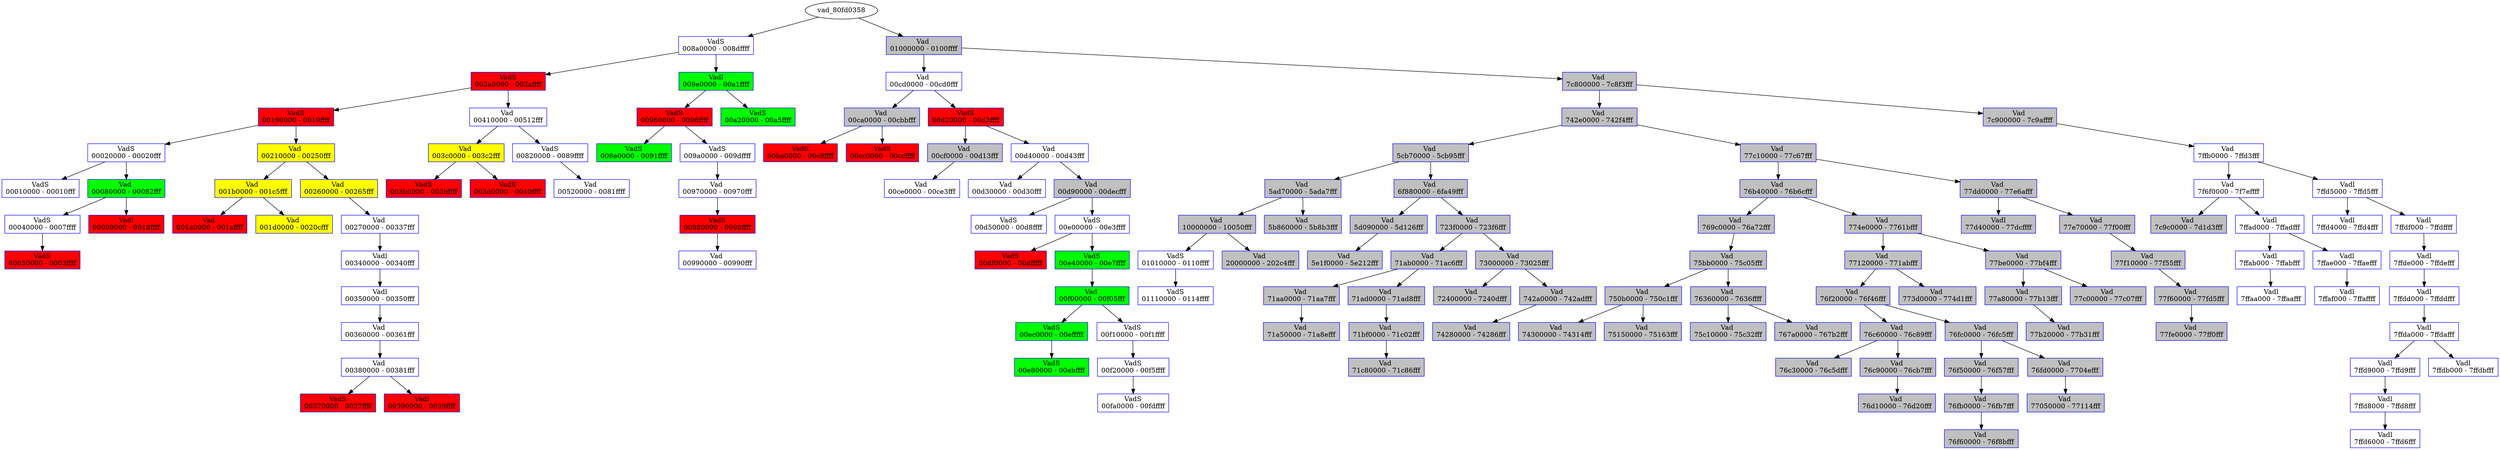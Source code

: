 /* Pid:   1432 */
digraph processtree {
graph [rankdir = "TB"];
vad_80fd0358 -> vad_80f53a58
vad_80f53a58 [label = "{ VadS\n008a0000 - 008dffff }"shape = "record" color = "blue" style = "filled" fillcolor = "white"];
vad_80f53a58 -> vad_ff283220
vad_ff283220 [label = "{ VadS\n003a0000 - 003affff }"shape = "record" color = "blue" style = "filled" fillcolor = "red"];
vad_ff283220 -> vad_ff22a220
vad_ff22a220 [label = "{ VadS\n00190000 - 0019ffff }"shape = "record" color = "blue" style = "filled" fillcolor = "red"];
vad_ff22a220 -> vad_80fec0a8
vad_80fec0a8 [label = "{ VadS\n00020000 - 00020fff }"shape = "record" color = "blue" style = "filled" fillcolor = "white"];
vad_80fec0a8 -> vad_ff3c5728
vad_ff3c5728 [label = "{ VadS\n00010000 - 00010fff }"shape = "record" color = "blue" style = "filled" fillcolor = "white"];
vad_80fec0a8 -> vad_ff22c418
vad_ff22c418 [label = "{ Vad \n00080000 - 00082fff }"shape = "record" color = "blue" style = "filled" fillcolor = "green"];
vad_ff22c418 -> vad_ff1d3600
vad_ff1d3600 [label = "{ VadS\n00040000 - 0007ffff }"shape = "record" color = "blue" style = "filled" fillcolor = "white"];
vad_ff1d3600 -> vad_ff27c1a8
vad_ff27c1a8 [label = "{ VadS\n00030000 - 0003ffff }"shape = "record" color = "blue" style = "filled" fillcolor = "red"];
vad_ff22c418 -> vad_ff2013b8
vad_ff2013b8 [label = "{ Vadl\n00090000 - 0018ffff }"shape = "record" color = "blue" style = "filled" fillcolor = "red"];
vad_ff22a220 -> vad_ff1e7300
vad_ff1e7300 [label = "{ Vad \n00210000 - 00250fff }"shape = "record" color = "blue" style = "filled" fillcolor = "yellow"];
vad_ff1e7300 -> vad_ff1e7360
vad_ff1e7360 [label = "{ Vad \n001b0000 - 001c5fff }"shape = "record" color = "blue" style = "filled" fillcolor = "yellow"];
vad_ff1e7360 -> vad_ff1e7be0
vad_ff1e7be0 [label = "{ Vad \n001a0000 - 001affff }"shape = "record" color = "blue" style = "filled" fillcolor = "red"];
vad_ff1e7360 -> vad_ff1e7330
vad_ff1e7330 [label = "{ Vad \n001d0000 - 0020cfff }"shape = "record" color = "blue" style = "filled" fillcolor = "yellow"];
vad_ff1e7300 -> vad_ff1e72d0
vad_ff1e72d0 [label = "{ Vad \n00260000 - 00265fff }"shape = "record" color = "blue" style = "filled" fillcolor = "yellow"];
vad_ff1e72d0 -> vad_ff20dc58
vad_ff20dc58 [label = "{ Vad \n00270000 - 00337fff }"shape = "record" color = "blue" style = "filled" fillcolor = "white"];
vad_ff20dc58 -> vad_ff20da70
vad_ff20da70 [label = "{ Vadl\n00340000 - 00340fff }"shape = "record" color = "blue" style = "filled" fillcolor = "white"];
vad_ff20da70 -> vad_ff20d9f0
vad_ff20d9f0 [label = "{ Vadl\n00350000 - 00350fff }"shape = "record" color = "blue" style = "filled" fillcolor = "white"];
vad_ff20d9f0 -> vad_ff22ec70
vad_ff22ec70 [label = "{ Vad \n00360000 - 00361fff }"shape = "record" color = "blue" style = "filled" fillcolor = "white"];
vad_ff22ec70 -> vad_ff22ebe0
vad_ff22ebe0 [label = "{ Vad \n00380000 - 00381fff }"shape = "record" color = "blue" style = "filled" fillcolor = "white"];
vad_ff22ebe0 -> vad_ff378228
vad_ff378228 [label = "{ VadS\n00370000 - 0037ffff }"shape = "record" color = "blue" style = "filled" fillcolor = "red"];
vad_ff22ebe0 -> vad_ff121c38
vad_ff121c38 [label = "{ Vadl\n00390000 - 0039ffff }"shape = "record" color = "blue" style = "filled" fillcolor = "red"];
vad_ff283220 -> vad_ff20dc28
vad_ff20dc28 [label = "{ Vad \n00410000 - 00512fff }"shape = "record" color = "blue" style = "filled" fillcolor = "white"];
vad_ff20dc28 -> vad_ff20dab0
vad_ff20dab0 [label = "{ Vad \n003c0000 - 003c2fff }"shape = "record" color = "blue" style = "filled" fillcolor = "yellow"];
vad_ff20dab0 -> vad_ff27b220
vad_ff27b220 [label = "{ VadS\n003b0000 - 003bffff }"shape = "record" color = "blue" style = "filled" fillcolor = "red"];
vad_ff20dab0 -> vad_ff1fb530
vad_ff1fb530 [label = "{ VadS\n003d0000 - 0040ffff }"shape = "record" color = "blue" style = "filled" fillcolor = "red"];
vad_ff20dc28 -> vad_ff1fb958
vad_ff1fb958 [label = "{ VadS\n00820000 - 0089ffff }"shape = "record" color = "blue" style = "filled" fillcolor = "white"];
vad_ff1fb958 -> vad_ff20d9a8
vad_ff20d9a8 [label = "{ Vad \n00520000 - 0081ffff }"shape = "record" color = "blue" style = "filled" fillcolor = "white"];
vad_80f53a58 -> vad_ff1ea730
vad_ff1ea730 [label = "{ Vadl\n009e0000 - 00a1ffff }"shape = "record" color = "blue" style = "filled" fillcolor = "green"];
vad_ff1ea730 -> vad_ff28e850
vad_ff28e850 [label = "{ VadS\n00960000 - 0096ffff }"shape = "record" color = "blue" style = "filled" fillcolor = "red"];
vad_ff28e850 -> vad_81001b98
vad_81001b98 [label = "{ VadS\n008e0000 - 0091ffff }"shape = "record" color = "blue" style = "filled" fillcolor = "green"];
vad_ff28e850 -> vad_80f02140
vad_80f02140 [label = "{ VadS\n009a0000 - 009dffff }"shape = "record" color = "blue" style = "filled" fillcolor = "white"];
vad_80f02140 -> vad_ff228150
vad_ff228150 [label = "{ Vad \n00970000 - 00970fff }"shape = "record" color = "blue" style = "filled" fillcolor = "white"];
vad_ff228150 -> vad_ff20dbd8
vad_ff20dbd8 [label = "{ VadS\n00980000 - 0098ffff }"shape = "record" color = "blue" style = "filled" fillcolor = "red"];
vad_ff20dbd8 -> vad_ff1f6570
vad_ff1f6570 [label = "{ Vad \n00990000 - 00990fff }"shape = "record" color = "blue" style = "filled" fillcolor = "white"];
vad_ff1ea730 -> vad_ff225f88
vad_ff225f88 [label = "{ VadS\n00a20000 - 00a5ffff }"shape = "record" color = "blue" style = "filled" fillcolor = "green"];
vad_80fd0358 -> vad_ff22c4a8
vad_ff22c4a8 [label = "{ Vad \n01000000 - 0100ffff }"shape = "record" color = "blue" style = "filled" fillcolor = "gray"];
vad_ff22c4a8 -> vad_ff3c5530
vad_ff3c5530 [label = "{ Vad \n00cd0000 - 00cd0fff }"shape = "record" color = "blue" style = "filled" fillcolor = "white"];
vad_ff3c5530 -> vad_ff3c5560
vad_ff3c5560 [label = "{ Vad \n00ca0000 - 00cbbfff }"shape = "record" color = "blue" style = "filled" fillcolor = "gray"];
vad_ff3c5560 -> vad_ff28dea8
vad_ff28dea8 [label = "{ VadS\n00ba0000 - 00c9ffff }"shape = "record" color = "blue" style = "filled" fillcolor = "red"];
vad_ff3c5560 -> vad_ff3911d8
vad_ff3911d8 [label = "{ VadS\n00cc0000 - 00ccffff }"shape = "record" color = "blue" style = "filled" fillcolor = "red"];
vad_ff3c5530 -> vad_ff25a310
vad_ff25a310 [label = "{ VadS\n00d20000 - 00d2ffff }"shape = "record" color = "blue" style = "filled" fillcolor = "red"];
vad_ff25a310 -> vad_ff398378
vad_ff398378 [label = "{ Vad \n00cf0000 - 00d13fff }"shape = "record" color = "blue" style = "filled" fillcolor = "gray"];
vad_ff398378 -> vad_ff3c5500
vad_ff3c5500 [label = "{ Vad \n00ce0000 - 00ce3fff }"shape = "record" color = "blue" style = "filled" fillcolor = "white"];
vad_ff25a310 -> vad_ff3982b8
vad_ff3982b8 [label = "{ Vad \n00d40000 - 00d43fff }"shape = "record" color = "blue" style = "filled" fillcolor = "white"];
vad_ff3982b8 -> vad_ff3982e8
vad_ff3982e8 [label = "{ Vad \n00d30000 - 00d30fff }"shape = "record" color = "blue" style = "filled" fillcolor = "white"];
vad_ff3982b8 -> vad_ff3970b0
vad_ff3970b0 [label = "{ Vad \n00d90000 - 00decfff }"shape = "record" color = "blue" style = "filled" fillcolor = "gray"];
vad_ff3970b0 -> vad_80fadea0
vad_80fadea0 [label = "{ VadS\n00d50000 - 00d8ffff }"shape = "record" color = "blue" style = "filled" fillcolor = "white"];
vad_ff3970b0 -> vad_ff29d168
vad_ff29d168 [label = "{ VadS\n00e00000 - 00e3ffff }"shape = "record" color = "blue" style = "filled" fillcolor = "white"];
vad_ff29d168 -> vad_ff3c6bb8
vad_ff3c6bb8 [label = "{ VadS\n00df0000 - 00dfffff }"shape = "record" color = "blue" style = "filled" fillcolor = "red"];
vad_ff29d168 -> vad_ff2a4400
vad_ff2a4400 [label = "{ VadS\n00e40000 - 00e7ffff }"shape = "record" color = "blue" style = "filled" fillcolor = "green"];
vad_ff2a4400 -> vad_80f7a540
vad_80f7a540 [label = "{ Vad \n00f00000 - 00f05fff }"shape = "record" color = "blue" style = "filled" fillcolor = "green"];
vad_80f7a540 -> vad_810013b0
vad_810013b0 [label = "{ VadS\n00ec0000 - 00efffff }"shape = "record" color = "blue" style = "filled" fillcolor = "green"];
vad_810013b0 -> vad_80f5faf8
vad_80f5faf8 [label = "{ VadS\n00e80000 - 00ebffff }"shape = "record" color = "blue" style = "filled" fillcolor = "green"];
vad_80f7a540 -> vad_ff288298
vad_ff288298 [label = "{ VadS\n00f10000 - 00f1ffff }"shape = "record" color = "blue" style = "filled" fillcolor = "white"];
vad_ff288298 -> vad_ff14e480
vad_ff14e480 [label = "{ VadS\n00f20000 - 00f5ffff }"shape = "record" color = "blue" style = "filled" fillcolor = "white"];
vad_ff14e480 -> vad_80f088a8
vad_80f088a8 [label = "{ VadS\n00fa0000 - 00fdffff }"shape = "record" color = "blue" style = "filled" fillcolor = "white"];
vad_ff22c4a8 -> vad_ff1d7a60
vad_ff1d7a60 [label = "{ Vad \n7c800000 - 7c8f3fff }"shape = "record" color = "blue" style = "filled" fillcolor = "gray"];
vad_ff1d7a60 -> vad_80f0bfb0
vad_80f0bfb0 [label = "{ Vad \n742e0000 - 742f4fff }"shape = "record" color = "blue" style = "filled" fillcolor = "gray"];
vad_80f0bfb0 -> vad_ff20dda8
vad_ff20dda8 [label = "{ Vad \n5cb70000 - 5cb95fff }"shape = "record" color = "blue" style = "filled" fillcolor = "gray"];
vad_ff20dda8 -> vad_ff20dae0
vad_ff20dae0 [label = "{ Vad \n5ad70000 - 5ada7fff }"shape = "record" color = "blue" style = "filled" fillcolor = "gray"];
vad_ff20dae0 -> vad_ff243fd8
vad_ff243fd8 [label = "{ Vad \n10000000 - 10050fff }"shape = "record" color = "blue" style = "filled" fillcolor = "gray"];
vad_ff243fd8 -> vad_ff3b5128
vad_ff3b5128 [label = "{ VadS\n01010000 - 0110ffff }"shape = "record" color = "blue" style = "filled" fillcolor = "white"];
vad_ff3b5128 -> vad_80f4e940
vad_80f4e940 [label = "{ VadS\n01110000 - 0114ffff }"shape = "record" color = "blue" style = "filled" fillcolor = "white"];
vad_ff243fd8 -> vad_ff158dc8
vad_ff158dc8 [label = "{ Vad \n20000000 - 202c4fff }"shape = "record" color = "blue" style = "filled" fillcolor = "gray"];
vad_ff20dae0 -> vad_80fcf278
vad_80fcf278 [label = "{ Vad \n5b860000 - 5b8b3fff }"shape = "record" color = "blue" style = "filled" fillcolor = "gray"];
vad_ff20dda8 -> vad_ff20dd48
vad_ff20dd48 [label = "{ Vad \n6f880000 - 6fa49fff }"shape = "record" color = "blue" style = "filled" fillcolor = "gray"];
vad_ff20dd48 -> vad_ff20d880
vad_ff20d880 [label = "{ Vad \n5d090000 - 5d126fff }"shape = "record" color = "blue" style = "filled" fillcolor = "gray"];
vad_ff20d880 -> vad_ff27c148
vad_ff27c148 [label = "{ Vad \n5e1f0000 - 5e212fff }"shape = "record" color = "blue" style = "filled" fillcolor = "gray"];
vad_ff20dd48 -> vad_ff3902a0
vad_ff3902a0 [label = "{ Vad \n723f0000 - 723f6fff }"shape = "record" color = "blue" style = "filled" fillcolor = "gray"];
vad_ff3902a0 -> vad_80f64260
vad_80f64260 [label = "{ Vad \n71ab0000 - 71ac6fff }"shape = "record" color = "blue" style = "filled" fillcolor = "gray"];
vad_80f64260 -> vad_ff3840a8
vad_ff3840a8 [label = "{ Vad \n71aa0000 - 71aa7fff }"shape = "record" color = "blue" style = "filled" fillcolor = "gray"];
vad_ff3840a8 -> vad_ff223338
vad_ff223338 [label = "{ Vad \n71a50000 - 71a8efff }"shape = "record" color = "blue" style = "filled" fillcolor = "gray"];
vad_80f64260 -> vad_ff2882e8
vad_ff2882e8 [label = "{ Vad \n71ad0000 - 71ad8fff }"shape = "record" color = "blue" style = "filled" fillcolor = "gray"];
vad_ff2882e8 -> vad_ff14e4d0
vad_ff14e4d0 [label = "{ Vad \n71bf0000 - 71c02fff }"shape = "record" color = "blue" style = "filled" fillcolor = "gray"];
vad_ff14e4d0 -> vad_80f646c0
vad_80f646c0 [label = "{ Vad \n71c80000 - 71c86fff }"shape = "record" color = "blue" style = "filled" fillcolor = "gray"];
vad_ff3902a0 -> vad_80fcf2a8
vad_80fcf2a8 [label = "{ Vad \n73000000 - 73025fff }"shape = "record" color = "blue" style = "filled" fillcolor = "gray"];
vad_80fcf2a8 -> vad_80f755d8
vad_80f755d8 [label = "{ Vad \n72400000 - 7240dfff }"shape = "record" color = "blue" style = "filled" fillcolor = "gray"];
vad_80fcf2a8 -> vad_ff263128
vad_ff263128 [label = "{ Vad \n742a0000 - 742adfff }"shape = "record" color = "blue" style = "filled" fillcolor = "gray"];
vad_ff263128 -> vad_ff2a42b0
vad_ff2a42b0 [label = "{ Vad \n74280000 - 74286fff }"shape = "record" color = "blue" style = "filled" fillcolor = "gray"];
vad_80f0bfb0 -> vad_ff1e72a0
vad_ff1e72a0 [label = "{ Vad \n77c10000 - 77c67fff }"shape = "record" color = "blue" style = "filled" fillcolor = "gray"];
vad_ff1e72a0 -> vad_ff20dd18
vad_ff20dd18 [label = "{ Vad \n76b40000 - 76b6cfff }"shape = "record" color = "blue" style = "filled" fillcolor = "gray"];
vad_ff20dd18 -> vad_ff20db10
vad_ff20db10 [label = "{ Vad \n769c0000 - 76a72fff }"shape = "record" color = "blue" style = "filled" fillcolor = "gray"];
vad_ff20db10 -> vad_ff134548
vad_ff134548 [label = "{ Vad \n75bb0000 - 75c05fff }"shape = "record" color = "blue" style = "filled" fillcolor = "gray"];
vad_ff134548 -> vad_ff223368
vad_ff223368 [label = "{ Vad \n750b0000 - 750c1fff }"shape = "record" color = "blue" style = "filled" fillcolor = "gray"];
vad_ff223368 -> vad_ff128f18
vad_ff128f18 [label = "{ Vad \n74300000 - 74314fff }"shape = "record" color = "blue" style = "filled" fillcolor = "gray"];
vad_ff223368 -> vad_80f6ecb0
vad_80f6ecb0 [label = "{ Vad \n75150000 - 75163fff }"shape = "record" color = "blue" style = "filled" fillcolor = "gray"];
vad_ff134548 -> vad_ff398318
vad_ff398318 [label = "{ Vad \n76360000 - 7636ffff }"shape = "record" color = "blue" style = "filled" fillcolor = "gray"];
vad_ff398318 -> vad_ff3b8798
vad_ff3b8798 [label = "{ Vad \n75c10000 - 75c32fff }"shape = "record" color = "blue" style = "filled" fillcolor = "gray"];
vad_ff398318 -> vad_ff38beb0
vad_ff38beb0 [label = "{ Vad \n767a0000 - 767b2fff }"shape = "record" color = "blue" style = "filled" fillcolor = "gray"];
vad_ff20dd18 -> vad_ff20dce8
vad_ff20dce8 [label = "{ Vad \n774e0000 - 7761bfff }"shape = "record" color = "blue" style = "filled" fillcolor = "gray"];
vad_ff20dce8 -> vad_ff20dcb8
vad_ff20dcb8 [label = "{ Vad \n77120000 - 771abfff }"shape = "record" color = "blue" style = "filled" fillcolor = "gray"];
vad_ff20dcb8 -> vad_ff38ede0
vad_ff38ede0 [label = "{ Vad \n76f20000 - 76f46fff }"shape = "record" color = "blue" style = "filled" fillcolor = "gray"];
vad_ff38ede0 -> vad_ff25a1c0
vad_ff25a1c0 [label = "{ Vad \n76c60000 - 76c89fff }"shape = "record" color = "blue" style = "filled" fillcolor = "gray"];
vad_ff25a1c0 -> vad_ff38ee40
vad_ff38ee40 [label = "{ Vad \n76c30000 - 76c5dfff }"shape = "record" color = "blue" style = "filled" fillcolor = "gray"];
vad_ff25a1c0 -> vad_80fd0380
vad_80fd0380 [label = "{ Vad \n76c90000 - 76cb7fff }"shape = "record" color = "blue" style = "filled" fillcolor = "gray"];
vad_80fd0380 -> vad_ff2882b8
vad_ff2882b8 [label = "{ Vad \n76d10000 - 76d20fff }"shape = "record" color = "blue" style = "filled" fillcolor = "gray"];
vad_ff38ede0 -> vad_ff26be68
vad_ff26be68 [label = "{ Vad \n76fc0000 - 76fc5fff }"shape = "record" color = "blue" style = "filled" fillcolor = "gray"];
vad_ff26be68 -> vad_ff398348
vad_ff398348 [label = "{ Vad \n76f50000 - 76f57fff }"shape = "record" color = "blue" style = "filled" fillcolor = "gray"];
vad_ff398348 -> vad_ff149480
vad_ff149480 [label = "{ Vad \n76fb0000 - 76fb7fff }"shape = "record" color = "blue" style = "filled" fillcolor = "gray"];
vad_ff149480 -> vad_ff22f008
vad_ff22f008 [label = "{ Vad \n76f60000 - 76f8bfff }"shape = "record" color = "blue" style = "filled" fillcolor = "gray"];
vad_ff26be68 -> vad_ff38be80
vad_ff38be80 [label = "{ Vad \n76fd0000 - 7704efff }"shape = "record" color = "blue" style = "filled" fillcolor = "gray"];
vad_ff38be80 -> vad_ff399e40
vad_ff399e40 [label = "{ Vad \n77050000 - 77114fff }"shape = "record" color = "blue" style = "filled" fillcolor = "gray"];
vad_ff20dcb8 -> vad_ff22ec40
vad_ff22ec40 [label = "{ Vad \n773d0000 - 774d1fff }"shape = "record" color = "blue" style = "filled" fillcolor = "gray"];
vad_ff20dce8 -> vad_ff20dc88
vad_ff20dc88 [label = "{ Vad \n77be0000 - 77bf4fff }"shape = "record" color = "blue" style = "filled" fillcolor = "gray"];
vad_ff20dc88 -> vad_ff234158
vad_ff234158 [label = "{ Vad \n77a80000 - 77b13fff }"shape = "record" color = "blue" style = "filled" fillcolor = "gray"];
vad_ff234158 -> vad_80fd03b0
vad_80fd03b0 [label = "{ Vad \n77b20000 - 77b31fff }"shape = "record" color = "blue" style = "filled" fillcolor = "gray"];
vad_ff20dc88 -> vad_ff20dba0
vad_ff20dba0 [label = "{ Vad \n77c00000 - 77c07fff }"shape = "record" color = "blue" style = "filled" fillcolor = "gray"];
vad_ff1e72a0 -> vad_ff20de68
vad_ff20de68 [label = "{ Vad \n77dd0000 - 77e6afff }"shape = "record" color = "blue" style = "filled" fillcolor = "gray"];
vad_ff20de68 -> vad_ff20da30
vad_ff20da30 [label = "{ Vadl\n77d40000 - 77dcffff }"shape = "record" color = "blue" style = "filled" fillcolor = "gray"];
vad_ff20de68 -> vad_ff20de38
vad_ff20de38 [label = "{ Vad \n77e70000 - 77f00fff }"shape = "record" color = "blue" style = "filled" fillcolor = "gray"];
vad_ff20de38 -> vad_ff20de08
vad_ff20de08 [label = "{ Vad \n77f10000 - 77f55fff }"shape = "record" color = "blue" style = "filled" fillcolor = "gray"];
vad_ff20de08 -> vad_ff20db40
vad_ff20db40 [label = "{ Vad \n77f60000 - 77fd5fff }"shape = "record" color = "blue" style = "filled" fillcolor = "gray"];
vad_ff20db40 -> vad_ff14a978
vad_ff14a978 [label = "{ Vad \n77fe0000 - 77ff0fff }"shape = "record" color = "blue" style = "filled" fillcolor = "gray"];
vad_ff1d7a60 -> vad_ff22c478
vad_ff22c478 [label = "{ Vad \n7c900000 - 7c9affff }"shape = "record" color = "blue" style = "filled" fillcolor = "gray"];
vad_ff22c478 -> vad_ff22c448
vad_ff22c448 [label = "{ Vad \n7ffb0000 - 7ffd3fff }"shape = "record" color = "blue" style = "filled" fillcolor = "white"];
vad_ff22c448 -> vad_ff20df80
vad_ff20df80 [label = "{ Vad \n7f6f0000 - 7f7effff }"shape = "record" color = "blue" style = "filled" fillcolor = "white"];
vad_ff20df80 -> vad_ff20db70
vad_ff20db70 [label = "{ Vad \n7c9c0000 - 7d1d3fff }"shape = "record" color = "blue" style = "filled" fillcolor = "gray"];
vad_ff20df80 -> vad_ff221008
vad_ff221008 [label = "{ Vadl\n7ffad000 - 7ffadfff }"shape = "record" color = "blue" style = "filled" fillcolor = "white"];
vad_ff221008 -> vad_ff2a40f8
vad_ff2a40f8 [label = "{ Vadl\n7ffab000 - 7ffabfff }"shape = "record" color = "blue" style = "filled" fillcolor = "white"];
vad_ff2a40f8 -> vad_80f73148
vad_80f73148 [label = "{ Vadl\n7ffaa000 - 7ffaafff }"shape = "record" color = "blue" style = "filled" fillcolor = "white"];
vad_ff221008 -> vad_80f7c7d0
vad_80f7c7d0 [label = "{ Vadl\n7ffae000 - 7ffaefff }"shape = "record" color = "blue" style = "filled" fillcolor = "white"];
vad_80f7c7d0 -> vad_ff236d08
vad_ff236d08 [label = "{ Vadl\n7ffaf000 - 7ffaffff }"shape = "record" color = "blue" style = "filled" fillcolor = "white"];
vad_ff22c448 -> vad_ff1d7d48
vad_ff1d7d48 [label = "{ Vadl\n7ffd5000 - 7ffd5fff }"shape = "record" color = "blue" style = "filled" fillcolor = "white"];
vad_ff1d7d48 -> vad_80f74008
vad_80f74008 [label = "{ Vadl\n7ffd4000 - 7ffd4fff }"shape = "record" color = "blue" style = "filled" fillcolor = "white"];
vad_ff1d7d48 -> vad_ff1d7a90
vad_ff1d7a90 [label = "{ Vadl\n7ffdf000 - 7ffdffff }"shape = "record" color = "blue" style = "filled" fillcolor = "white"];
vad_ff1d7a90 -> vad_ff22f6c0
vad_ff22f6c0 [label = "{ Vadl\n7ffde000 - 7ffdefff }"shape = "record" color = "blue" style = "filled" fillcolor = "white"];
vad_ff22f6c0 -> vad_ff20d440
vad_ff20d440 [label = "{ Vadl\n7ffdd000 - 7ffddfff }"shape = "record" color = "blue" style = "filled" fillcolor = "white"];
vad_ff20d440 -> vad_ff2013f8
vad_ff2013f8 [label = "{ Vadl\n7ffda000 - 7ffdafff }"shape = "record" color = "blue" style = "filled" fillcolor = "white"];
vad_ff2013f8 -> vad_ff3ae078
vad_ff3ae078 [label = "{ Vadl\n7ffd9000 - 7ffd9fff }"shape = "record" color = "blue" style = "filled" fillcolor = "white"];
vad_ff3ae078 -> vad_80f559a0
vad_80f559a0 [label = "{ Vadl\n7ffd8000 - 7ffd8fff }"shape = "record" color = "blue" style = "filled" fillcolor = "white"];
vad_80f559a0 -> vad_ff3b87c8
vad_ff3b87c8 [label = "{ Vadl\n7ffd6000 - 7ffd6fff }"shape = "record" color = "blue" style = "filled" fillcolor = "white"];
vad_ff2013f8 -> vad_ff38c1f0
vad_ff38c1f0 [label = "{ Vadl\n7ffdb000 - 7ffdbfff }"shape = "record" color = "blue" style = "filled" fillcolor = "white"];
}
